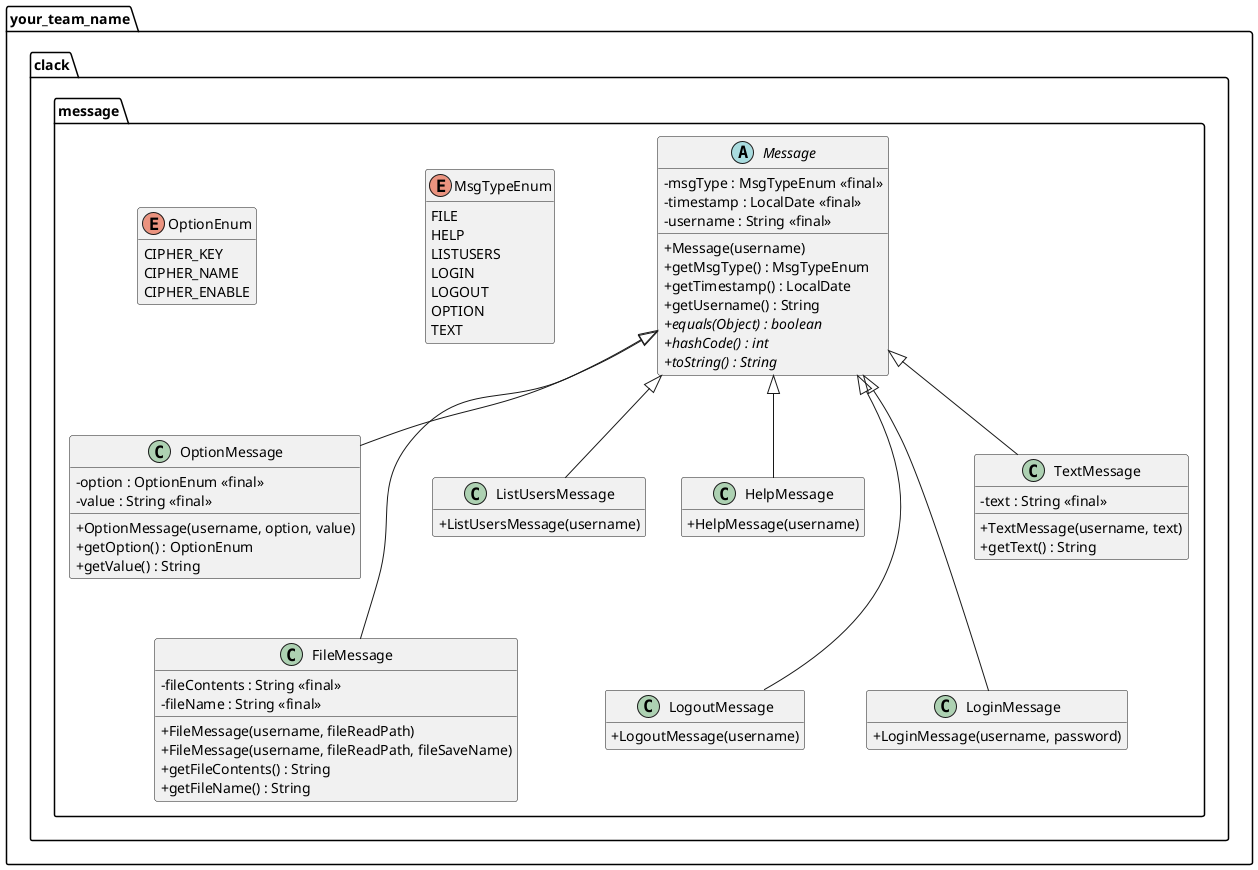 @startuml
skinparam classAttributeIconSize 0
hide empty members

package your_team_name.clack.message{
    Message <|-- OptionMessage
    Message <|-- FileMessage
    Message <|-- ListUsersMessage
    Message <|-- HelpMessage
    Message <|-- LogoutMessage
    Message <|-- LoginMessage
    Message <|-- TextMessage
'    hide Spacer1
'    Message *-[hidden] Spacer1
'    Spacer1 -[hidden] MsgTypeEnum
'    OptionEnum -[hidden]-* OptionMessage

    OptionMessage --[hidden] FileMessage
    ListUsersMessage --[hidden] LogoutMessage
    TextMessage --[hidden] LoginMessage


    enum MsgTypeEnum {
        FILE
        HELP
        LISTUSERS
        LOGIN
        LOGOUT
        OPTION
        TEXT
    }

    enum OptionEnum {
        CIPHER_KEY
        CIPHER_NAME
        CIPHER_ENABLE
    }

    abstract class Message {
        - msgType : MsgTypeEnum <<final>>
        - timestamp : LocalDate <<final>>
        - username : String <<final>>
        + Message(username)
        + getMsgType() : MsgTypeEnum
        + getTimestamp() : LocalDate
        + getUsername() : String
        '+ {abstract} getData() : String[]
'        + {abstract} clientAction(client)
'        + {abstract} serverAction(server)
        + {abstract} equals(Object) : boolean
        + {abstract} hashCode() : int
        + {abstract} toString() : String
    }

    class OptionMessage {
        - option : OptionEnum <<final>>
        - value : String <<final>>
        + OptionMessage(username, option, value)
        + getOption() : OptionEnum
        + getValue() : String
    }

    class FileMessage {
        '+ {static} CONTENTS : int <<final>>
        '+ {static} READ_PATH : int <<final>>
        '+ {static} SAVE_NAME : int <<final>>
        - fileContents : String <<final>>
        '- fileReadPath : String <<final>>
        - fileName : String <<final>>
        + FileMessage(username, fileReadPath)
        + FileMessage(username, fileReadPath, fileSaveName)
        '+ getData() : String[]
        + getFileContents() : String
        '+ getFileReadPath() : String
        + getFileName() : String
    }
'    note bottom of FileMessage
'      getData() returns 3-element String[]. Use
'      CONTENTS, READ_PATH, and SAVE_NAME
'      constants as indexes to get respective data.
'    end note

    class HelpMessage {
    + HelpMessage(username)
    }

    class ListUsersMessage {
        + ListUsersMessage(username)
    }

    class LoginMessage {
        + LoginMessage(username, password)
    }

    class LogoutMessage {
        + LogoutMessage(username)
    }

    class TextMessage {
        - text : String <<final>>
        + TextMessage(username, text)
        + getText() : String
    }
'    note bottom of TextMessage
'        getData() returns text, in sole element
'        of one-element String[].
'    end note

'    note "getData() returns empty String array" as NoDataNote
'    ListUsersMessage .. NoDataNote
'    LogoutMessage .. NoDataNote

}

@enduml